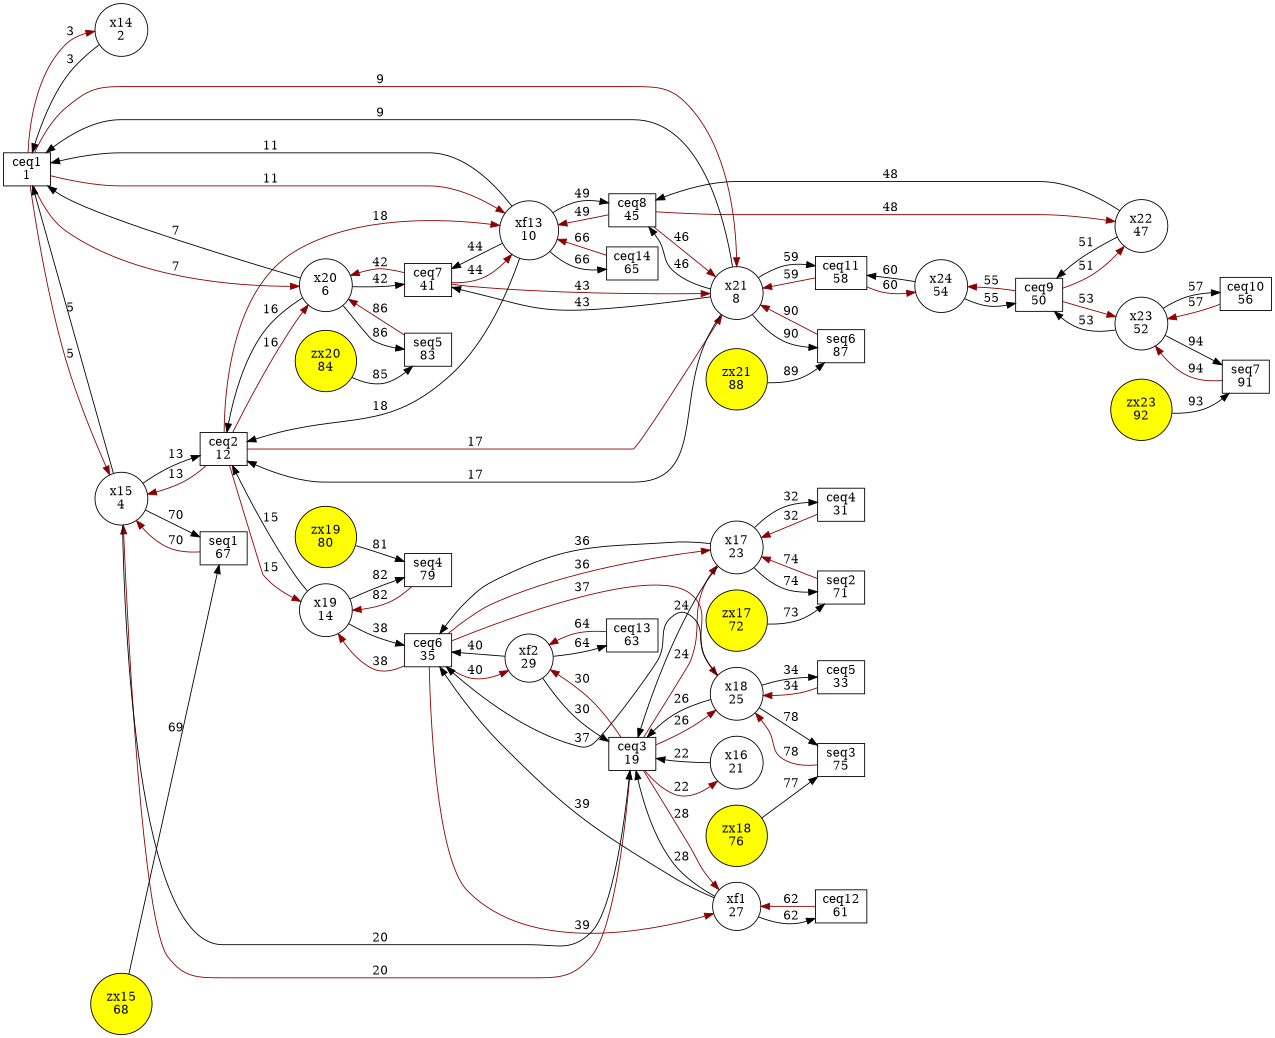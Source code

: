 digraph G {
rankdir = LR;
size ="8.5"
node [shape = box, fillcolor = white, style = filled, label="ceq1
1"]; ceq1;
node [shape = box, fillcolor = white, style = filled, label="ceq2
12"]; ceq2;
node [shape = box, fillcolor = white, style = filled, label="ceq3
19"]; ceq3;
node [shape = box, fillcolor = white, style = filled, label="ceq4
31"]; ceq4;
node [shape = box, fillcolor = white, style = filled, label="ceq5
33"]; ceq5;
node [shape = box, fillcolor = white, style = filled, label="ceq6
35"]; ceq6;
node [shape = box, fillcolor = white, style = filled, label="ceq7
41"]; ceq7;
node [shape = box, fillcolor = white, style = filled, label="ceq8
45"]; ceq8;
node [shape = box, fillcolor = white, style = filled, label="ceq9
50"]; ceq9;
node [shape = box, fillcolor = white, style = filled, label="ceq10
56"]; ceq10;
node [shape = box, fillcolor = white, style = filled, label="ceq11
58"]; ceq11;
node [shape = box, fillcolor = white, style = filled, label="ceq12
61"]; ceq12;
node [shape = box, fillcolor = white, style = filled, label="ceq13
63"]; ceq13;
node [shape = box, fillcolor = white, style = filled, label="ceq14
65"]; ceq14;
node [shape = box, fillcolor = white, style = filled, label="seq1
67"]; seq1;
node [shape = box, fillcolor = white, style = filled, label="seq2
71"]; seq2;
node [shape = box, fillcolor = white, style = filled, label="seq3
75"]; seq3;
node [shape = box, fillcolor = white, style = filled, label="seq4
79"]; seq4;
node [shape = box, fillcolor = white, style = filled, label="seq5
83"]; seq5;
node [shape = box, fillcolor = white, style = filled, label="seq6
87"]; seq6;
node [shape = box, fillcolor = white, style = filled, label="seq7
91"]; seq7;
node [shape = circle, fillcolor = white, style = filled, label="x14
2"]; x14;
node [shape = circle, fillcolor = white, style = filled, label="x15
4"]; x15;
node [shape = circle, fillcolor = white, style = filled, label="x20
6"]; x20;
node [shape = circle, fillcolor = white, style = filled, label="x21
8"]; x21;
node [shape = circle, fillcolor = white, style = filled, label="xf13
10"]; xf13;
node [shape = circle, fillcolor = white, style = filled, label="x19
14"]; x19;
node [shape = circle, fillcolor = white, style = filled, label="x16
21"]; x16;
node [shape = circle, fillcolor = white, style = filled, label="x17
23"]; x17;
node [shape = circle, fillcolor = white, style = filled, label="x18
25"]; x18;
node [shape = circle, fillcolor = white, style = filled, label="xf1
27"]; xf1;
node [shape = circle, fillcolor = white, style = filled, label="xf2
29"]; xf2;
node [shape = circle, fillcolor = white, style = filled, label="x22
47"]; x22;
node [shape = circle, fillcolor = white, style = filled, label="x23
52"]; x23;
node [shape = circle, fillcolor = white, style = filled, label="x24
54"]; x24;
node [shape = circle, fillcolor = yellow, style = filled, label="zx15
68"]; zx15;
node [shape = circle, fillcolor = yellow, style = filled, label="zx17
72"]; zx17;
node [shape = circle, fillcolor = yellow, style = filled, label="zx18
76"]; zx18;
node [shape = circle, fillcolor = yellow, style = filled, label="zx19
80"]; zx19;
node [shape = circle, fillcolor = yellow, style = filled, label="zx20
84"]; zx20;
node [shape = circle, fillcolor = yellow, style = filled, label="zx21
88"]; zx21;
node [shape = circle, fillcolor = yellow, style = filled, label="zx23
92"]; zx23;
ceq1 -> x14 [penwidth = 1, label = "3", color = red4 ];
x14 -> ceq1 [penwidth = 1, label = "3"];
ceq1 -> x15 [penwidth = 1, label = "5", color = red4 ];
x15 -> ceq1 [penwidth = 1, label = "5"];
ceq1 -> x20 [penwidth = 1, label = "7", color = red4 ];
x20 -> ceq1 [penwidth = 1, label = "7"];
ceq1 -> x21 [penwidth = 1, label = "9", color = red4 ];
x21 -> ceq1 [penwidth = 1, label = "9"];
ceq1 -> xf13 [penwidth = 1, label = "11", color = red4 ];
xf13 -> ceq1 [penwidth = 1, label = "11"];
ceq2 -> x15 [penwidth = 1, label = "13", color = red4 ];
x15 -> ceq2 [penwidth = 1, label = "13"];
ceq2 -> x19 [penwidth = 1, label = "15", color = red4 ];
x19 -> ceq2 [penwidth = 1, label = "15"];
ceq2 -> x20 [penwidth = 1, label = "16", color = red4 ];
x20 -> ceq2 [penwidth = 1, label = "16"];
ceq2 -> x21 [penwidth = 1, label = "17", color = red4 ];
x21 -> ceq2 [penwidth = 1, label = "17"];
ceq2 -> xf13 [penwidth = 1, label = "18", color = red4 ];
xf13 -> ceq2 [penwidth = 1, label = "18"];
ceq3 -> x15 [penwidth = 1, label = "20", color = red4 ];
x15 -> ceq3 [penwidth = 1, label = "20"];
ceq3 -> x16 [penwidth = 1, label = "22", color = red4 ];
x16 -> ceq3 [penwidth = 1, label = "22"];
ceq3 -> x17 [penwidth = 1, label = "24", color = red4 ];
x17 -> ceq3 [penwidth = 1, label = "24"];
ceq3 -> x18 [penwidth = 1, label = "26", color = red4 ];
x18 -> ceq3 [penwidth = 1, label = "26"];
ceq3 -> xf1 [penwidth = 1, label = "28", color = red4 ];
xf1 -> ceq3 [penwidth = 1, label = "28"];
ceq3 -> xf2 [penwidth = 1, label = "30", color = red4 ];
xf2 -> ceq3 [penwidth = 1, label = "30"];
ceq4 -> x17 [penwidth = 1, label = "32", color = red4 ];
x17 -> ceq4 [penwidth = 1, label = "32"];
ceq5 -> x18 [penwidth = 1, label = "34", color = red4 ];
x18 -> ceq5 [penwidth = 1, label = "34"];
ceq6 -> x17 [penwidth = 1, label = "36", color = red4 ];
x17 -> ceq6 [penwidth = 1, label = "36"];
ceq6 -> x18 [penwidth = 1, label = "37", color = red4 ];
x18 -> ceq6 [penwidth = 1, label = "37"];
ceq6 -> x19 [penwidth = 1, label = "38", color = red4 ];
x19 -> ceq6 [penwidth = 1, label = "38"];
ceq6 -> xf1 [penwidth = 1, label = "39", color = red4 ];
xf1 -> ceq6 [penwidth = 1, label = "39"];
ceq6 -> xf2 [penwidth = 1, label = "40", color = red4 ];
xf2 -> ceq6 [penwidth = 1, label = "40"];
ceq7 -> x20 [penwidth = 1, label = "42", color = red4 ];
x20 -> ceq7 [penwidth = 1, label = "42"];
ceq7 -> x21 [penwidth = 1, label = "43", color = red4 ];
x21 -> ceq7 [penwidth = 1, label = "43"];
ceq7 -> xf13 [penwidth = 1, label = "44", color = red4 ];
xf13 -> ceq7 [penwidth = 1, label = "44"];
ceq8 -> x21 [penwidth = 1, label = "46", color = red4 ];
x21 -> ceq8 [penwidth = 1, label = "46"];
ceq8 -> x22 [penwidth = 1, label = "48", color = red4 ];
x22 -> ceq8 [penwidth = 1, label = "48"];
ceq8 -> xf13 [penwidth = 1, label = "49", color = red4 ];
xf13 -> ceq8 [penwidth = 1, label = "49"];
ceq9 -> x22 [penwidth = 1, label = "51", color = red4 ];
x22 -> ceq9 [penwidth = 1, label = "51"];
ceq9 -> x23 [penwidth = 1, label = "53", color = red4 ];
x23 -> ceq9 [penwidth = 1, label = "53"];
ceq9 -> x24 [penwidth = 1, label = "55", color = red4 ];
x24 -> ceq9 [penwidth = 1, label = "55"];
ceq10 -> x23 [penwidth = 1, label = "57", color = red4 ];
x23 -> ceq10 [penwidth = 1, label = "57"];
ceq11 -> x21 [penwidth = 1, label = "59", color = red4 ];
x21 -> ceq11 [penwidth = 1, label = "59"];
ceq11 -> x24 [penwidth = 1, label = "60", color = red4 ];
x24 -> ceq11 [penwidth = 1, label = "60"];
ceq12 -> xf1 [penwidth = 1, label = "62", color = red4 ];
xf1 -> ceq12 [penwidth = 1, label = "62"];
ceq13 -> xf2 [penwidth = 1, label = "64", color = red4 ];
xf2 -> ceq13 [penwidth = 1, label = "64"];
ceq14 -> xf13 [penwidth = 1, label = "66", color = red4 ];
xf13 -> ceq14 [penwidth = 1, label = "66"];
zx15 -> seq1 [penwidth = 1, label = "69"];
seq1 -> x15 [penwidth = 1, label = "70", color = red4 ];
x15 -> seq1 [penwidth = 1, label = "70"];
zx17 -> seq2 [penwidth = 1, label = "73"];
seq2 -> x17 [penwidth = 1, label = "74", color = red4 ];
x17 -> seq2 [penwidth = 1, label = "74"];
zx18 -> seq3 [penwidth = 1, label = "77"];
seq3 -> x18 [penwidth = 1, label = "78", color = red4 ];
x18 -> seq3 [penwidth = 1, label = "78"];
zx19 -> seq4 [penwidth = 1, label = "81"];
seq4 -> x19 [penwidth = 1, label = "82", color = red4 ];
x19 -> seq4 [penwidth = 1, label = "82"];
zx20 -> seq5 [penwidth = 1, label = "85"];
seq5 -> x20 [penwidth = 1, label = "86", color = red4 ];
x20 -> seq5 [penwidth = 1, label = "86"];
zx21 -> seq6 [penwidth = 1, label = "89"];
seq6 -> x21 [penwidth = 1, label = "90", color = red4 ];
x21 -> seq6 [penwidth = 1, label = "90"];
zx23 -> seq7 [penwidth = 1, label = "93"];
seq7 -> x23 [penwidth = 1, label = "94", color = red4 ];
x23 -> seq7 [penwidth = 1, label = "94"];
}
